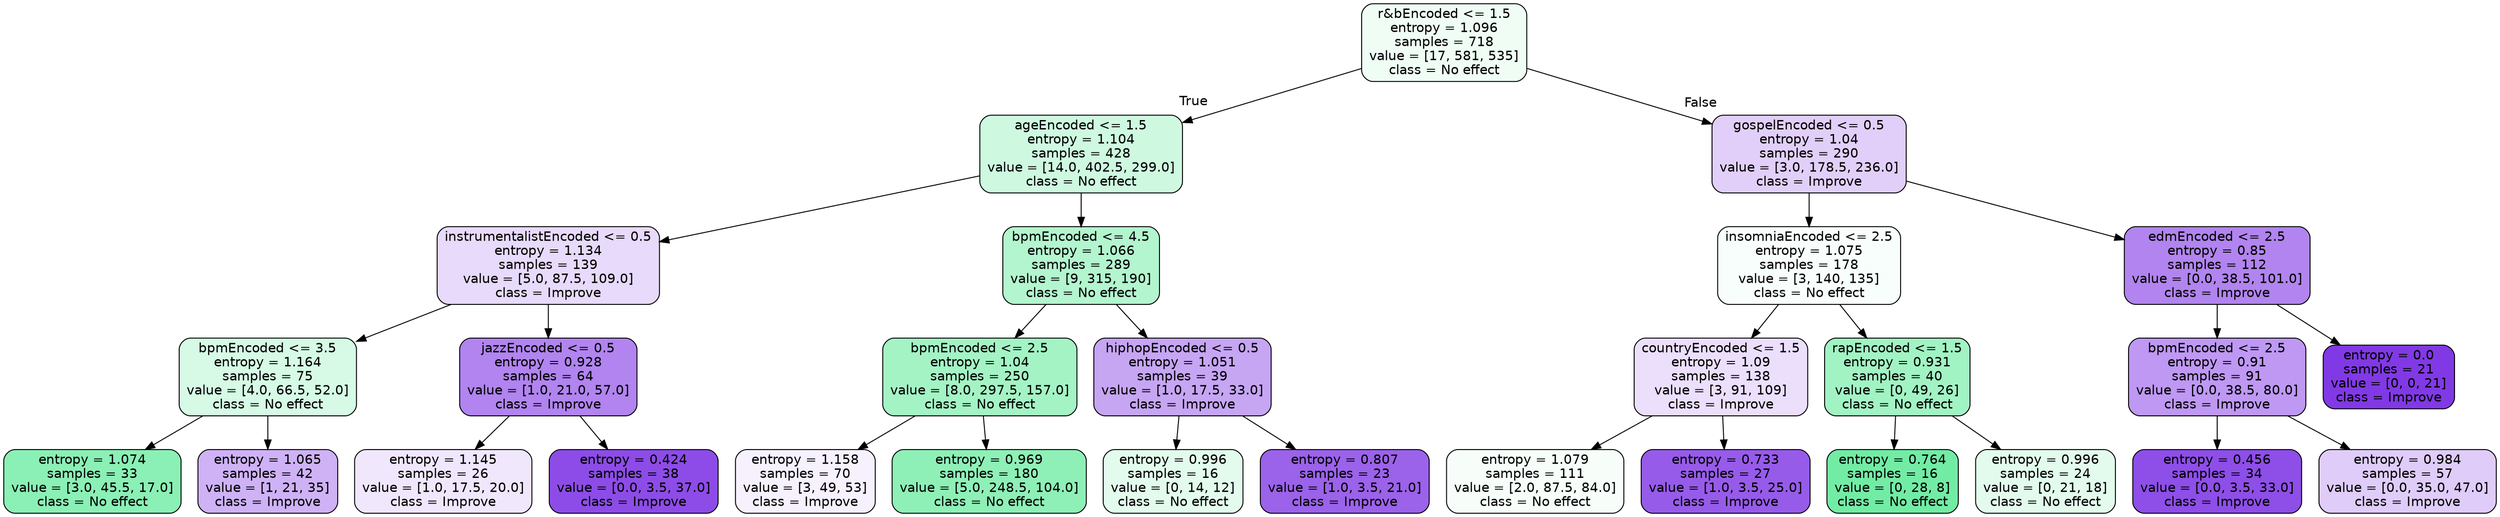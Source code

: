 digraph Tree {
node [shape=box, style="filled, rounded", color="black", fontname="helvetica"] ;
edge [fontname="helvetica"] ;
0 [label="r&bEncoded <= 1.5\nentropy = 1.096\nsamples = 718\nvalue = [17, 581, 535]\nclass = No effect", fillcolor="#f0fdf5"] ;
1 [label="ageEncoded <= 1.5\nentropy = 1.104\nsamples = 428\nvalue = [14.0, 402.5, 299.0]\nclass = No effect", fillcolor="#cef9e0"] ;
0 -> 1 [labeldistance=2.5, labelangle=45, headlabel="True"] ;
2 [label="instrumentalistEncoded <= 0.5\nentropy = 1.134\nsamples = 139\nvalue = [5.0, 87.5, 109.0]\nclass = Improve", fillcolor="#e7dafa"] ;
1 -> 2 ;
3 [label="bpmEncoded <= 3.5\nentropy = 1.164\nsamples = 75\nvalue = [4.0, 66.5, 52.0]\nclass = No effect", fillcolor="#d6fae5"] ;
2 -> 3 ;
4 [label="entropy = 1.074\nsamples = 33\nvalue = [3.0, 45.5, 17.0]\nclass = No effect", fillcolor="#8bf0b5"] ;
3 -> 4 ;
5 [label="entropy = 1.065\nsamples = 42\nvalue = [1, 21, 35]\nclass = Improve", fillcolor="#ceb2f5"] ;
3 -> 5 ;
6 [label="jazzEncoded <= 0.5\nentropy = 0.928\nsamples = 64\nvalue = [1.0, 21.0, 57.0]\nclass = Improve", fillcolor="#b184ef"] ;
2 -> 6 ;
7 [label="entropy = 1.145\nsamples = 26\nvalue = [1.0, 17.5, 20.0]\nclass = Improve", fillcolor="#f0e7fc"] ;
6 -> 7 ;
8 [label="entropy = 0.424\nsamples = 38\nvalue = [0.0, 3.5, 37.0]\nclass = Improve", fillcolor="#8d4ce7"] ;
6 -> 8 ;
9 [label="bpmEncoded <= 4.5\nentropy = 1.066\nsamples = 289\nvalue = [9, 315, 190]\nclass = No effect", fillcolor="#b3f5ce"] ;
1 -> 9 ;
10 [label="bpmEncoded <= 2.5\nentropy = 1.04\nsamples = 250\nvalue = [8.0, 297.5, 157.0]\nclass = No effect", fillcolor="#a4f3c5"] ;
9 -> 10 ;
11 [label="entropy = 1.158\nsamples = 70\nvalue = [3, 49, 53]\nclass = Improve", fillcolor="#f6f1fd"] ;
10 -> 11 ;
12 [label="entropy = 0.969\nsamples = 180\nvalue = [5.0, 248.5, 104.0]\nclass = No effect", fillcolor="#8ef0b7"] ;
10 -> 12 ;
13 [label="hiphopEncoded <= 0.5\nentropy = 1.051\nsamples = 39\nvalue = [1.0, 17.5, 33.0]\nclass = Improve", fillcolor="#c6a5f3"] ;
9 -> 13 ;
14 [label="entropy = 0.996\nsamples = 16\nvalue = [0, 14, 12]\nclass = No effect", fillcolor="#e3fbed"] ;
13 -> 14 ;
15 [label="entropy = 0.807\nsamples = 23\nvalue = [1.0, 3.5, 21.0]\nclass = Improve", fillcolor="#9b62ea"] ;
13 -> 15 ;
16 [label="gospelEncoded <= 0.5\nentropy = 1.04\nsamples = 290\nvalue = [3.0, 178.5, 236.0]\nclass = Improve", fillcolor="#e1cff9"] ;
0 -> 16 [labeldistance=2.5, labelangle=-45, headlabel="False"] ;
17 [label="insomniaEncoded <= 2.5\nentropy = 1.075\nsamples = 178\nvalue = [3, 140, 135]\nclass = No effect", fillcolor="#f8fefb"] ;
16 -> 17 ;
18 [label="countryEncoded <= 1.5\nentropy = 1.09\nsamples = 138\nvalue = [3, 91, 109]\nclass = Improve", fillcolor="#ebdffb"] ;
17 -> 18 ;
19 [label="entropy = 1.079\nsamples = 111\nvalue = [2.0, 87.5, 84.0]\nclass = No effect", fillcolor="#f7fefa"] ;
18 -> 19 ;
20 [label="entropy = 0.733\nsamples = 27\nvalue = [1.0, 3.5, 25.0]\nclass = Improve", fillcolor="#975bea"] ;
18 -> 20 ;
21 [label="rapEncoded <= 1.5\nentropy = 0.931\nsamples = 40\nvalue = [0, 49, 26]\nclass = No effect", fillcolor="#a2f3c4"] ;
17 -> 21 ;
22 [label="entropy = 0.764\nsamples = 16\nvalue = [0, 28, 8]\nclass = No effect", fillcolor="#72eca5"] ;
21 -> 22 ;
23 [label="entropy = 0.996\nsamples = 24\nvalue = [0, 21, 18]\nclass = No effect", fillcolor="#e3fbed"] ;
21 -> 23 ;
24 [label="edmEncoded <= 2.5\nentropy = 0.85\nsamples = 112\nvalue = [0.0, 38.5, 101.0]\nclass = Improve", fillcolor="#b184ef"] ;
16 -> 24 ;
25 [label="bpmEncoded <= 2.5\nentropy = 0.91\nsamples = 91\nvalue = [0.0, 38.5, 80.0]\nclass = Improve", fillcolor="#be98f2"] ;
24 -> 25 ;
26 [label="entropy = 0.456\nsamples = 34\nvalue = [0.0, 3.5, 33.0]\nclass = Improve", fillcolor="#8e4ee8"] ;
25 -> 26 ;
27 [label="entropy = 0.984\nsamples = 57\nvalue = [0.0, 35.0, 47.0]\nclass = Improve", fillcolor="#dfccf8"] ;
25 -> 27 ;
28 [label="entropy = 0.0\nsamples = 21\nvalue = [0, 0, 21]\nclass = Improve", fillcolor="#8139e5"] ;
24 -> 28 ;
}